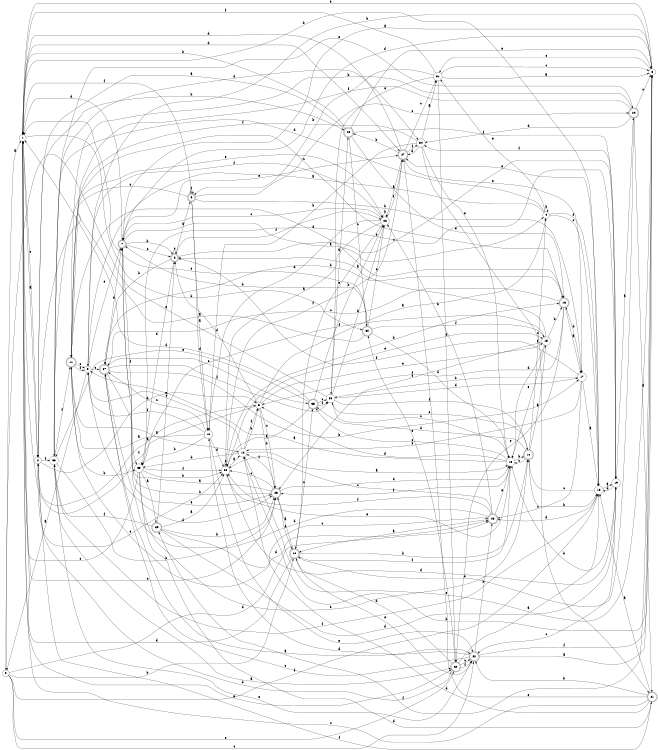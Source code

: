 digraph n32_2 {
__start0 [label="" shape="none"];

rankdir=LR;
size="8,5";

s0 [style="filled", color="black", fillcolor="white" shape="circle", label="0"];
s1 [style="filled", color="black", fillcolor="white" shape="circle", label="1"];
s2 [style="filled", color="black", fillcolor="white" shape="circle", label="2"];
s3 [style="filled", color="black", fillcolor="white" shape="circle", label="3"];
s4 [style="filled", color="black", fillcolor="white" shape="circle", label="4"];
s5 [style="filled", color="black", fillcolor="white" shape="circle", label="5"];
s6 [style="filled", color="black", fillcolor="white" shape="circle", label="6"];
s7 [style="rounded,filled", color="black", fillcolor="white" shape="doublecircle", label="7"];
s8 [style="rounded,filled", color="black", fillcolor="white" shape="doublecircle", label="8"];
s9 [style="rounded,filled", color="black", fillcolor="white" shape="doublecircle", label="9"];
s10 [style="filled", color="black", fillcolor="white" shape="circle", label="10"];
s11 [style="rounded,filled", color="black", fillcolor="white" shape="doublecircle", label="11"];
s12 [style="filled", color="black", fillcolor="white" shape="circle", label="12"];
s13 [style="filled", color="black", fillcolor="white" shape="circle", label="13"];
s14 [style="rounded,filled", color="black", fillcolor="white" shape="doublecircle", label="14"];
s15 [style="filled", color="black", fillcolor="white" shape="circle", label="15"];
s16 [style="rounded,filled", color="black", fillcolor="white" shape="doublecircle", label="16"];
s17 [style="filled", color="black", fillcolor="white" shape="circle", label="17"];
s18 [style="filled", color="black", fillcolor="white" shape="circle", label="18"];
s19 [style="filled", color="black", fillcolor="white" shape="circle", label="19"];
s20 [style="rounded,filled", color="black", fillcolor="white" shape="doublecircle", label="20"];
s21 [style="rounded,filled", color="black", fillcolor="white" shape="doublecircle", label="21"];
s22 [style="rounded,filled", color="black", fillcolor="white" shape="doublecircle", label="22"];
s23 [style="rounded,filled", color="black", fillcolor="white" shape="doublecircle", label="23"];
s24 [style="rounded,filled", color="black", fillcolor="white" shape="doublecircle", label="24"];
s25 [style="rounded,filled", color="black", fillcolor="white" shape="doublecircle", label="25"];
s26 [style="filled", color="black", fillcolor="white" shape="circle", label="26"];
s27 [style="rounded,filled", color="black", fillcolor="white" shape="doublecircle", label="27"];
s28 [style="filled", color="black", fillcolor="white" shape="circle", label="28"];
s29 [style="rounded,filled", color="black", fillcolor="white" shape="doublecircle", label="29"];
s30 [style="rounded,filled", color="black", fillcolor="white" shape="doublecircle", label="30"];
s31 [style="filled", color="black", fillcolor="white" shape="circle", label="31"];
s32 [style="rounded,filled", color="black", fillcolor="white" shape="doublecircle", label="32"];
s33 [style="filled", color="black", fillcolor="white" shape="circle", label="33"];
s34 [style="filled", color="black", fillcolor="white" shape="circle", label="34"];
s35 [style="rounded,filled", color="black", fillcolor="white" shape="doublecircle", label="35"];
s36 [style="filled", color="black", fillcolor="white" shape="circle", label="36"];
s37 [style="rounded,filled", color="black", fillcolor="white" shape="doublecircle", label="37"];
s38 [style="filled", color="black", fillcolor="white" shape="circle", label="38"];
s39 [style="rounded,filled", color="black", fillcolor="white" shape="doublecircle", label="39"];
s0 -> s1 [label="a"];
s0 -> s24 [label="b"];
s0 -> s22 [label="c"];
s0 -> s23 [label="d"];
s0 -> s32 [label="e"];
s0 -> s18 [label="f"];
s1 -> s2 [label="a"];
s1 -> s30 [label="b"];
s1 -> s25 [label="c"];
s1 -> s27 [label="d"];
s1 -> s32 [label="e"];
s1 -> s9 [label="f"];
s2 -> s3 [label="a"];
s2 -> s29 [label="b"];
s2 -> s1 [label="c"];
s2 -> s3 [label="d"];
s2 -> s26 [label="e"];
s2 -> s36 [label="f"];
s3 -> s4 [label="a"];
s3 -> s25 [label="b"];
s3 -> s25 [label="c"];
s3 -> s8 [label="d"];
s3 -> s15 [label="e"];
s3 -> s1 [label="f"];
s4 -> s5 [label="a"];
s4 -> s4 [label="b"];
s4 -> s18 [label="c"];
s4 -> s36 [label="d"];
s4 -> s31 [label="e"];
s4 -> s18 [label="f"];
s5 -> s0 [label="a"];
s5 -> s6 [label="b"];
s5 -> s37 [label="c"];
s5 -> s25 [label="d"];
s5 -> s7 [label="e"];
s5 -> s28 [label="f"];
s6 -> s7 [label="a"];
s6 -> s12 [label="b"];
s6 -> s31 [label="c"];
s6 -> s7 [label="d"];
s6 -> s1 [label="e"];
s6 -> s39 [label="f"];
s7 -> s4 [label="a"];
s7 -> s8 [label="b"];
s7 -> s8 [label="c"];
s7 -> s1 [label="d"];
s7 -> s27 [label="e"];
s7 -> s38 [label="f"];
s8 -> s9 [label="a"];
s8 -> s37 [label="b"];
s8 -> s19 [label="c"];
s8 -> s38 [label="d"];
s8 -> s8 [label="e"];
s8 -> s28 [label="f"];
s9 -> s10 [label="a"];
s9 -> s17 [label="b"];
s9 -> s20 [label="c"];
s9 -> s10 [label="d"];
s9 -> s11 [label="e"];
s9 -> s9 [label="f"];
s10 -> s11 [label="a"];
s10 -> s38 [label="b"];
s10 -> s37 [label="c"];
s10 -> s26 [label="d"];
s10 -> s22 [label="e"];
s10 -> s5 [label="f"];
s11 -> s12 [label="a"];
s11 -> s38 [label="b"];
s11 -> s5 [label="c"];
s11 -> s23 [label="d"];
s11 -> s28 [label="e"];
s11 -> s5 [label="f"];
s12 -> s13 [label="a"];
s12 -> s3 [label="b"];
s12 -> s5 [label="c"];
s12 -> s38 [label="d"];
s12 -> s6 [label="e"];
s12 -> s3 [label="f"];
s13 -> s5 [label="a"];
s13 -> s14 [label="b"];
s13 -> s35 [label="c"];
s13 -> s3 [label="d"];
s13 -> s26 [label="e"];
s13 -> s25 [label="f"];
s14 -> s15 [label="a"];
s14 -> s18 [label="b"];
s14 -> s13 [label="c"];
s14 -> s35 [label="d"];
s14 -> s33 [label="e"];
s14 -> s4 [label="f"];
s15 -> s8 [label="a"];
s15 -> s16 [label="b"];
s15 -> s25 [label="c"];
s15 -> s13 [label="d"];
s15 -> s13 [label="e"];
s15 -> s38 [label="f"];
s16 -> s17 [label="a"];
s16 -> s37 [label="b"];
s16 -> s37 [label="c"];
s16 -> s11 [label="d"];
s16 -> s32 [label="e"];
s16 -> s3 [label="f"];
s17 -> s18 [label="a"];
s17 -> s33 [label="b"];
s17 -> s23 [label="c"];
s17 -> s16 [label="d"];
s17 -> s12 [label="e"];
s17 -> s8 [label="f"];
s18 -> s19 [label="a"];
s18 -> s1 [label="b"];
s18 -> s14 [label="c"];
s18 -> s23 [label="d"];
s18 -> s27 [label="e"];
s18 -> s36 [label="f"];
s19 -> s20 [label="a"];
s19 -> s13 [label="b"];
s19 -> s22 [label="c"];
s19 -> s18 [label="d"];
s19 -> s38 [label="e"];
s19 -> s34 [label="f"];
s20 -> s21 [label="a"];
s20 -> s11 [label="b"];
s20 -> s6 [label="c"];
s20 -> s34 [label="d"];
s20 -> s24 [label="e"];
s20 -> s11 [label="f"];
s21 -> s18 [label="a"];
s21 -> s22 [label="b"];
s21 -> s1 [label="c"];
s21 -> s12 [label="d"];
s21 -> s27 [label="e"];
s21 -> s2 [label="f"];
s22 -> s6 [label="a"];
s22 -> s23 [label="b"];
s22 -> s37 [label="c"];
s22 -> s10 [label="d"];
s22 -> s36 [label="e"];
s22 -> s6 [label="f"];
s23 -> s24 [label="a"];
s23 -> s28 [label="b"];
s23 -> s26 [label="c"];
s23 -> s37 [label="d"];
s23 -> s13 [label="e"];
s23 -> s26 [label="f"];
s24 -> s25 [label="a"];
s24 -> s13 [label="b"];
s24 -> s35 [label="c"];
s24 -> s1 [label="d"];
s24 -> s22 [label="e"];
s24 -> s14 [label="f"];
s25 -> s7 [label="a"];
s25 -> s7 [label="b"];
s25 -> s26 [label="c"];
s25 -> s13 [label="d"];
s25 -> s24 [label="e"];
s25 -> s12 [label="f"];
s26 -> s12 [label="a"];
s26 -> s16 [label="b"];
s26 -> s26 [label="c"];
s26 -> s19 [label="d"];
s26 -> s15 [label="e"];
s26 -> s27 [label="f"];
s27 -> s28 [label="a"];
s27 -> s29 [label="b"];
s27 -> s31 [label="c"];
s27 -> s1 [label="d"];
s27 -> s17 [label="e"];
s27 -> s34 [label="f"];
s28 -> s26 [label="a"];
s28 -> s28 [label="b"];
s28 -> s7 [label="c"];
s28 -> s10 [label="d"];
s28 -> s24 [label="e"];
s28 -> s27 [label="f"];
s29 -> s2 [label="a"];
s29 -> s1 [label="b"];
s29 -> s30 [label="c"];
s29 -> s16 [label="d"];
s29 -> s6 [label="e"];
s29 -> s19 [label="f"];
s30 -> s2 [label="a"];
s30 -> s7 [label="b"];
s30 -> s28 [label="c"];
s30 -> s13 [label="d"];
s30 -> s1 [label="e"];
s30 -> s15 [label="f"];
s31 -> s6 [label="a"];
s31 -> s9 [label="b"];
s31 -> s6 [label="c"];
s31 -> s32 [label="d"];
s31 -> s33 [label="e"];
s31 -> s1 [label="f"];
s32 -> s18 [label="a"];
s32 -> s2 [label="b"];
s32 -> s22 [label="c"];
s32 -> s24 [label="d"];
s32 -> s30 [label="e"];
s32 -> s22 [label="f"];
s33 -> s29 [label="a"];
s33 -> s28 [label="b"];
s33 -> s13 [label="c"];
s33 -> s17 [label="d"];
s33 -> s0 [label="e"];
s33 -> s14 [label="f"];
s34 -> s31 [label="a"];
s34 -> s10 [label="b"];
s34 -> s21 [label="c"];
s34 -> s27 [label="d"];
s34 -> s13 [label="e"];
s34 -> s11 [label="f"];
s35 -> s26 [label="a"];
s35 -> s28 [label="b"];
s35 -> s33 [label="c"];
s35 -> s1 [label="d"];
s35 -> s36 [label="e"];
s35 -> s33 [label="f"];
s36 -> s32 [label="a"];
s36 -> s25 [label="b"];
s36 -> s16 [label="c"];
s36 -> s34 [label="d"];
s36 -> s20 [label="e"];
s36 -> s11 [label="f"];
s37 -> s22 [label="a"];
s37 -> s17 [label="b"];
s37 -> s35 [label="c"];
s37 -> s7 [label="d"];
s37 -> s25 [label="e"];
s37 -> s33 [label="f"];
s38 -> s39 [label="a"];
s38 -> s26 [label="b"];
s38 -> s1 [label="c"];
s38 -> s21 [label="d"];
s38 -> s14 [label="e"];
s38 -> s26 [label="f"];
s39 -> s26 [label="a"];
s39 -> s25 [label="b"];
s39 -> s23 [label="c"];
s39 -> s19 [label="d"];
s39 -> s8 [label="e"];
s39 -> s36 [label="f"];

}